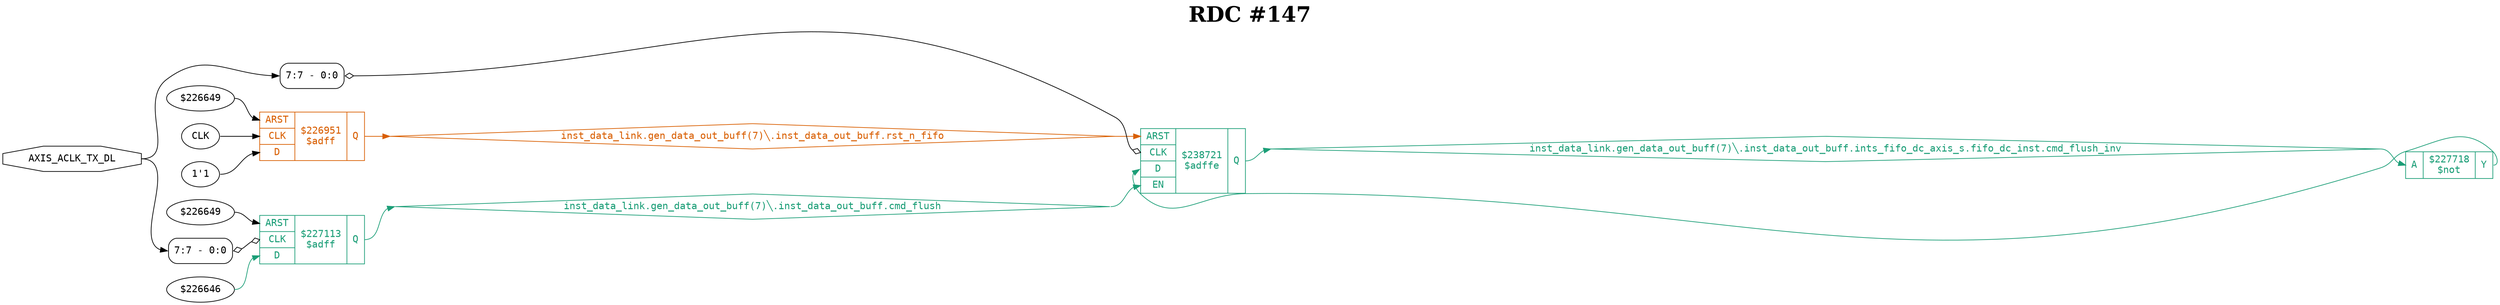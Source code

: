 digraph "spacefibre_light_top" {
label=<<b>RDC #147</b>>;
labelloc="t"
fontsize="30"
node ["fontname"="Courier"]
edge ["fontname"="Courier"]
rankdir="LR";
remincross=true;
n2 [ shape=octagon, label="AXIS_ACLK_TX_DL", color="black", fontcolor="black", href="/src/ip_spacefibre_light_top/spacefibre_light_top.vhd#58" ];
n3 [ shape=diamond, label="inst_data_link.gen_data_out_buff(7)&#9586;.inst_data_out_buff.cmd_flush", colorscheme="dark28", color="1", fontcolor="1", href="/src/module_data_link/data_out_buf.vhd#140" ];
n4 [ shape=diamond, label="inst_data_link.gen_data_out_buff(7)&#9586;.inst_data_out_buff.ints_fifo_dc_axis_s.fifo_dc_inst.cmd_flush_inv", colorscheme="dark28", color="1", fontcolor="1", href="/src/ip/fifo_dc/fifo_dc.vhd#112" ];
n5 [ shape=diamond, label="inst_data_link.gen_data_out_buff(7)&#9586;.inst_data_out_buff.rst_n_fifo", colorscheme="dark28", color="2", fontcolor="2", href="/src/module_data_link/data_out_buf.vhd#165" ];
{ rank="source"; n2;}
{ rank="sink";}
c11 [ shape=record, label="{{<p6> ARST|<p7> CLK|<p8> D|<p9> EN}|$238721\n$adffe|{<p10> Q}}", colorscheme="dark28", color="1", fontcolor="1" , href="/src/ip/fifo_dc/fifo_dc.vhd#440"  ];
x0 [ shape=record, style=rounded, label="<s0> 7:7 - 0:0 ", color="black", fontcolor="black" ];
x0:e -> c11:p7:w [arrowhead=odiamond, arrowtail=odiamond, dir=both, color="black", fontcolor="black", label=""];
v1 [ label="$226649" ];
v3 [ label="$226646" ];
c12 [ shape=record, label="{{<p6> ARST|<p7> CLK|<p8> D}|$227113\n$adff|{<p10> Q}}", colorscheme="dark28", color="1", fontcolor="1" , href="/src/module_data_link/data_out_buf.vhd#266"  ];
x2 [ shape=record, style=rounded, label="<s0> 7:7 - 0:0 ", color="black", fontcolor="black" ];
x2:e -> c12:p7:w [arrowhead=odiamond, arrowtail=odiamond, dir=both, color="black", fontcolor="black", label=""];
v4 [ label="$226649" ];
v5 [ label="CLK" ];
v6 [ label="1'1" ];
c13 [ shape=record, label="{{<p6> ARST|<p7> CLK|<p8> D}|$226951\n$adff|{<p10> Q}}", colorscheme="dark28", color="2", fontcolor="2" , href="/src/module_data_link/data_out_buf.vhd#225"  ];
c16 [ shape=record, label="{{<p14> A}|$227718\n$not|{<p15> Y}}", colorscheme="dark28", color="1", fontcolor="1" , href="/src/ip/fifo_dc/fifo_dc.vhd#457"  ];
c16:p15:e -> c11:p8:w [colorscheme="dark28", color="1", fontcolor="1", label=""];
n2:e -> x0:s0:w [color="black", fontcolor="black", label=""];
n2:e -> x2:s0:w [color="black", fontcolor="black", label=""];
c12:p10:e -> n3:w [colorscheme="dark28", color="1", fontcolor="1", label=""];
n3:e -> c11:p9:w [colorscheme="dark28", color="1", fontcolor="1", label=""];
c11:p10:e -> n4:w [colorscheme="dark28", color="1", fontcolor="1", label=""];
n4:e -> c16:p14:w [colorscheme="dark28", color="1", fontcolor="1", label=""];
c13:p10:e -> n5:w [colorscheme="dark28", color="2", fontcolor="2", label=""];
n5:e -> c11:p6:w [colorscheme="dark28", color="2", fontcolor="2", label=""];
v1:e -> c12:p6:w [color="black", fontcolor="black", label=""];
v3:e -> c12:p8:w [colorscheme="dark28", color="1", fontcolor="1", label=""];
v4:e -> c13:p6:w [color="black", fontcolor="black", label=""];
v5:e -> c13:p7:w [color="black", fontcolor="black", label=""];
v6:e -> c13:p8:w [color="black", fontcolor="black", label=""];
}

